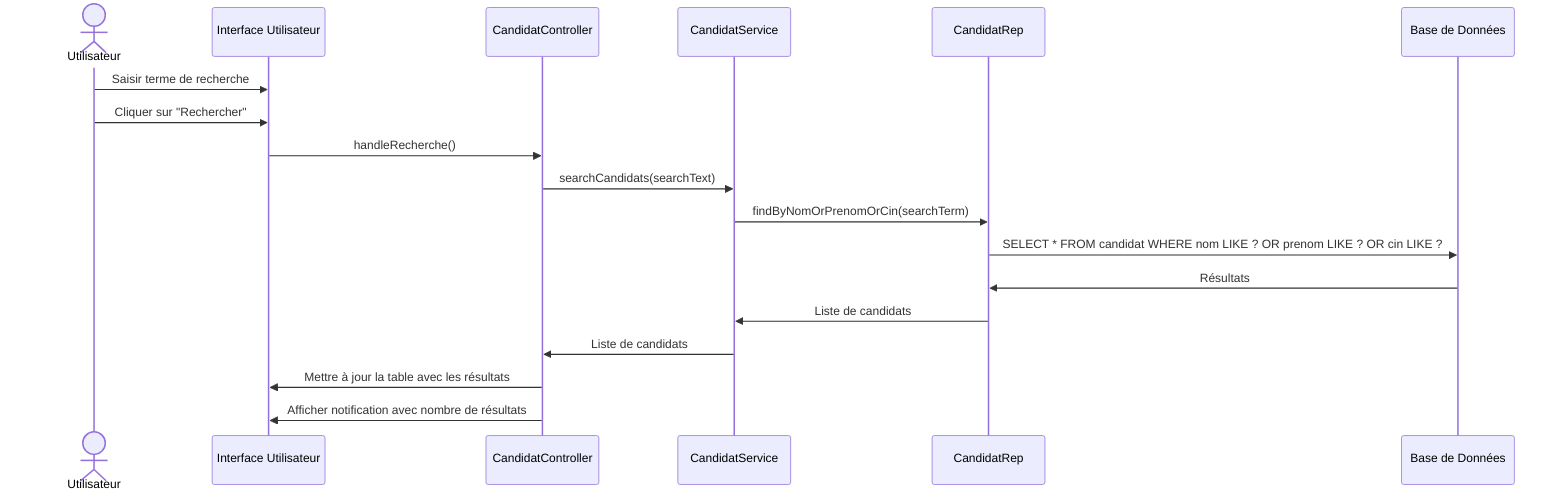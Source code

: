 sequenceDiagram
    actor Utilisateur
    participant IHM as Interface Utilisateur
    participant Ctrl as CandidatController
    participant Svc as CandidatService
    participant Rep as CandidatRep
    participant DB as Base de Données

    Utilisateur->>IHM: Saisir terme de recherche
    Utilisateur->>IHM: Cliquer sur "Rechercher"
    IHM->>Ctrl: handleRecherche()
    Ctrl->>Svc: searchCandidats(searchText)
    Svc->>Rep: findByNomOrPrenomOrCin(searchTerm)
    Rep->>DB: SELECT * FROM candidat WHERE nom LIKE ? OR prenom LIKE ? OR cin LIKE ?
    DB->>Rep: Résultats
    Rep->>Svc: Liste de candidats
    Svc->>Ctrl: Liste de candidats
    Ctrl->>IHM: Mettre à jour la table avec les résultats
    Ctrl->>IHM: Afficher notification avec nombre de résultats